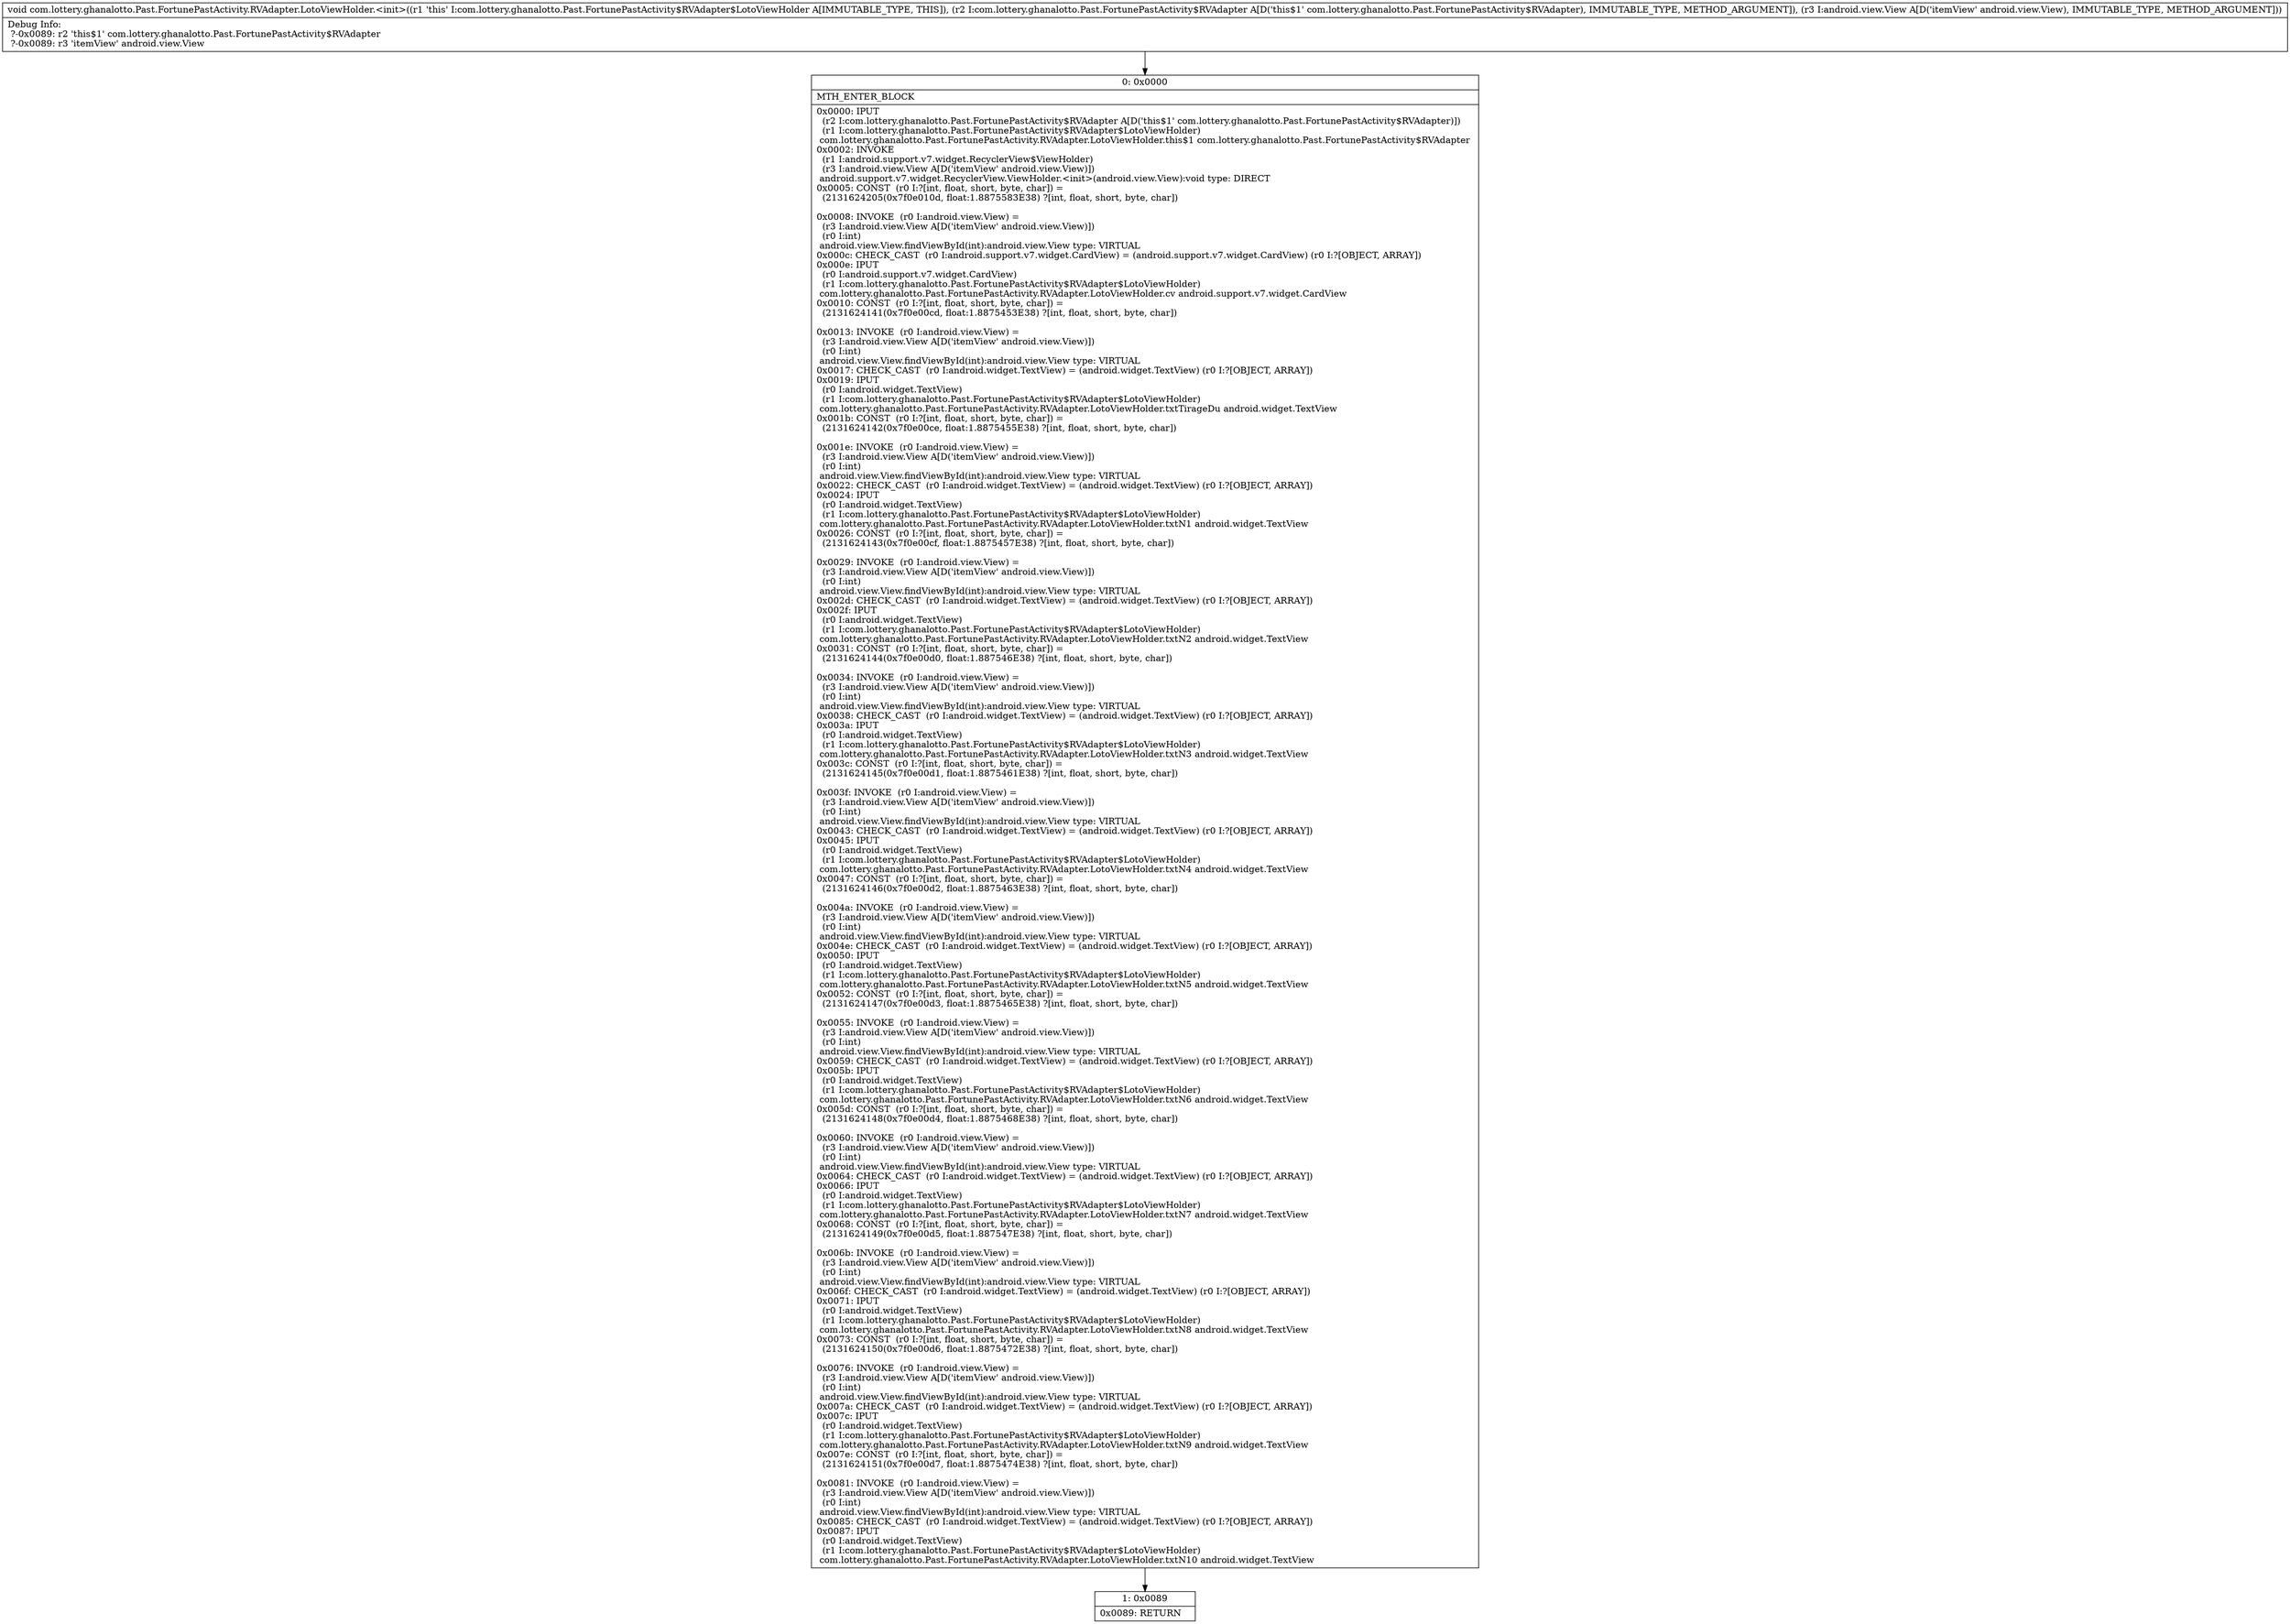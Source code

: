 digraph "CFG forcom.lottery.ghanalotto.Past.FortunePastActivity.RVAdapter.LotoViewHolder.\<init\>(Lcom\/lottery\/ghanalotto\/Past\/FortunePastActivity$RVAdapter;Landroid\/view\/View;)V" {
Node_0 [shape=record,label="{0\:\ 0x0000|MTH_ENTER_BLOCK\l|0x0000: IPUT  \l  (r2 I:com.lottery.ghanalotto.Past.FortunePastActivity$RVAdapter A[D('this$1' com.lottery.ghanalotto.Past.FortunePastActivity$RVAdapter)])\l  (r1 I:com.lottery.ghanalotto.Past.FortunePastActivity$RVAdapter$LotoViewHolder)\l com.lottery.ghanalotto.Past.FortunePastActivity.RVAdapter.LotoViewHolder.this$1 com.lottery.ghanalotto.Past.FortunePastActivity$RVAdapter \l0x0002: INVOKE  \l  (r1 I:android.support.v7.widget.RecyclerView$ViewHolder)\l  (r3 I:android.view.View A[D('itemView' android.view.View)])\l android.support.v7.widget.RecyclerView.ViewHolder.\<init\>(android.view.View):void type: DIRECT \l0x0005: CONST  (r0 I:?[int, float, short, byte, char]) = \l  (2131624205(0x7f0e010d, float:1.8875583E38) ?[int, float, short, byte, char])\l \l0x0008: INVOKE  (r0 I:android.view.View) = \l  (r3 I:android.view.View A[D('itemView' android.view.View)])\l  (r0 I:int)\l android.view.View.findViewById(int):android.view.View type: VIRTUAL \l0x000c: CHECK_CAST  (r0 I:android.support.v7.widget.CardView) = (android.support.v7.widget.CardView) (r0 I:?[OBJECT, ARRAY]) \l0x000e: IPUT  \l  (r0 I:android.support.v7.widget.CardView)\l  (r1 I:com.lottery.ghanalotto.Past.FortunePastActivity$RVAdapter$LotoViewHolder)\l com.lottery.ghanalotto.Past.FortunePastActivity.RVAdapter.LotoViewHolder.cv android.support.v7.widget.CardView \l0x0010: CONST  (r0 I:?[int, float, short, byte, char]) = \l  (2131624141(0x7f0e00cd, float:1.8875453E38) ?[int, float, short, byte, char])\l \l0x0013: INVOKE  (r0 I:android.view.View) = \l  (r3 I:android.view.View A[D('itemView' android.view.View)])\l  (r0 I:int)\l android.view.View.findViewById(int):android.view.View type: VIRTUAL \l0x0017: CHECK_CAST  (r0 I:android.widget.TextView) = (android.widget.TextView) (r0 I:?[OBJECT, ARRAY]) \l0x0019: IPUT  \l  (r0 I:android.widget.TextView)\l  (r1 I:com.lottery.ghanalotto.Past.FortunePastActivity$RVAdapter$LotoViewHolder)\l com.lottery.ghanalotto.Past.FortunePastActivity.RVAdapter.LotoViewHolder.txtTirageDu android.widget.TextView \l0x001b: CONST  (r0 I:?[int, float, short, byte, char]) = \l  (2131624142(0x7f0e00ce, float:1.8875455E38) ?[int, float, short, byte, char])\l \l0x001e: INVOKE  (r0 I:android.view.View) = \l  (r3 I:android.view.View A[D('itemView' android.view.View)])\l  (r0 I:int)\l android.view.View.findViewById(int):android.view.View type: VIRTUAL \l0x0022: CHECK_CAST  (r0 I:android.widget.TextView) = (android.widget.TextView) (r0 I:?[OBJECT, ARRAY]) \l0x0024: IPUT  \l  (r0 I:android.widget.TextView)\l  (r1 I:com.lottery.ghanalotto.Past.FortunePastActivity$RVAdapter$LotoViewHolder)\l com.lottery.ghanalotto.Past.FortunePastActivity.RVAdapter.LotoViewHolder.txtN1 android.widget.TextView \l0x0026: CONST  (r0 I:?[int, float, short, byte, char]) = \l  (2131624143(0x7f0e00cf, float:1.8875457E38) ?[int, float, short, byte, char])\l \l0x0029: INVOKE  (r0 I:android.view.View) = \l  (r3 I:android.view.View A[D('itemView' android.view.View)])\l  (r0 I:int)\l android.view.View.findViewById(int):android.view.View type: VIRTUAL \l0x002d: CHECK_CAST  (r0 I:android.widget.TextView) = (android.widget.TextView) (r0 I:?[OBJECT, ARRAY]) \l0x002f: IPUT  \l  (r0 I:android.widget.TextView)\l  (r1 I:com.lottery.ghanalotto.Past.FortunePastActivity$RVAdapter$LotoViewHolder)\l com.lottery.ghanalotto.Past.FortunePastActivity.RVAdapter.LotoViewHolder.txtN2 android.widget.TextView \l0x0031: CONST  (r0 I:?[int, float, short, byte, char]) = \l  (2131624144(0x7f0e00d0, float:1.887546E38) ?[int, float, short, byte, char])\l \l0x0034: INVOKE  (r0 I:android.view.View) = \l  (r3 I:android.view.View A[D('itemView' android.view.View)])\l  (r0 I:int)\l android.view.View.findViewById(int):android.view.View type: VIRTUAL \l0x0038: CHECK_CAST  (r0 I:android.widget.TextView) = (android.widget.TextView) (r0 I:?[OBJECT, ARRAY]) \l0x003a: IPUT  \l  (r0 I:android.widget.TextView)\l  (r1 I:com.lottery.ghanalotto.Past.FortunePastActivity$RVAdapter$LotoViewHolder)\l com.lottery.ghanalotto.Past.FortunePastActivity.RVAdapter.LotoViewHolder.txtN3 android.widget.TextView \l0x003c: CONST  (r0 I:?[int, float, short, byte, char]) = \l  (2131624145(0x7f0e00d1, float:1.8875461E38) ?[int, float, short, byte, char])\l \l0x003f: INVOKE  (r0 I:android.view.View) = \l  (r3 I:android.view.View A[D('itemView' android.view.View)])\l  (r0 I:int)\l android.view.View.findViewById(int):android.view.View type: VIRTUAL \l0x0043: CHECK_CAST  (r0 I:android.widget.TextView) = (android.widget.TextView) (r0 I:?[OBJECT, ARRAY]) \l0x0045: IPUT  \l  (r0 I:android.widget.TextView)\l  (r1 I:com.lottery.ghanalotto.Past.FortunePastActivity$RVAdapter$LotoViewHolder)\l com.lottery.ghanalotto.Past.FortunePastActivity.RVAdapter.LotoViewHolder.txtN4 android.widget.TextView \l0x0047: CONST  (r0 I:?[int, float, short, byte, char]) = \l  (2131624146(0x7f0e00d2, float:1.8875463E38) ?[int, float, short, byte, char])\l \l0x004a: INVOKE  (r0 I:android.view.View) = \l  (r3 I:android.view.View A[D('itemView' android.view.View)])\l  (r0 I:int)\l android.view.View.findViewById(int):android.view.View type: VIRTUAL \l0x004e: CHECK_CAST  (r0 I:android.widget.TextView) = (android.widget.TextView) (r0 I:?[OBJECT, ARRAY]) \l0x0050: IPUT  \l  (r0 I:android.widget.TextView)\l  (r1 I:com.lottery.ghanalotto.Past.FortunePastActivity$RVAdapter$LotoViewHolder)\l com.lottery.ghanalotto.Past.FortunePastActivity.RVAdapter.LotoViewHolder.txtN5 android.widget.TextView \l0x0052: CONST  (r0 I:?[int, float, short, byte, char]) = \l  (2131624147(0x7f0e00d3, float:1.8875465E38) ?[int, float, short, byte, char])\l \l0x0055: INVOKE  (r0 I:android.view.View) = \l  (r3 I:android.view.View A[D('itemView' android.view.View)])\l  (r0 I:int)\l android.view.View.findViewById(int):android.view.View type: VIRTUAL \l0x0059: CHECK_CAST  (r0 I:android.widget.TextView) = (android.widget.TextView) (r0 I:?[OBJECT, ARRAY]) \l0x005b: IPUT  \l  (r0 I:android.widget.TextView)\l  (r1 I:com.lottery.ghanalotto.Past.FortunePastActivity$RVAdapter$LotoViewHolder)\l com.lottery.ghanalotto.Past.FortunePastActivity.RVAdapter.LotoViewHolder.txtN6 android.widget.TextView \l0x005d: CONST  (r0 I:?[int, float, short, byte, char]) = \l  (2131624148(0x7f0e00d4, float:1.8875468E38) ?[int, float, short, byte, char])\l \l0x0060: INVOKE  (r0 I:android.view.View) = \l  (r3 I:android.view.View A[D('itemView' android.view.View)])\l  (r0 I:int)\l android.view.View.findViewById(int):android.view.View type: VIRTUAL \l0x0064: CHECK_CAST  (r0 I:android.widget.TextView) = (android.widget.TextView) (r0 I:?[OBJECT, ARRAY]) \l0x0066: IPUT  \l  (r0 I:android.widget.TextView)\l  (r1 I:com.lottery.ghanalotto.Past.FortunePastActivity$RVAdapter$LotoViewHolder)\l com.lottery.ghanalotto.Past.FortunePastActivity.RVAdapter.LotoViewHolder.txtN7 android.widget.TextView \l0x0068: CONST  (r0 I:?[int, float, short, byte, char]) = \l  (2131624149(0x7f0e00d5, float:1.887547E38) ?[int, float, short, byte, char])\l \l0x006b: INVOKE  (r0 I:android.view.View) = \l  (r3 I:android.view.View A[D('itemView' android.view.View)])\l  (r0 I:int)\l android.view.View.findViewById(int):android.view.View type: VIRTUAL \l0x006f: CHECK_CAST  (r0 I:android.widget.TextView) = (android.widget.TextView) (r0 I:?[OBJECT, ARRAY]) \l0x0071: IPUT  \l  (r0 I:android.widget.TextView)\l  (r1 I:com.lottery.ghanalotto.Past.FortunePastActivity$RVAdapter$LotoViewHolder)\l com.lottery.ghanalotto.Past.FortunePastActivity.RVAdapter.LotoViewHolder.txtN8 android.widget.TextView \l0x0073: CONST  (r0 I:?[int, float, short, byte, char]) = \l  (2131624150(0x7f0e00d6, float:1.8875472E38) ?[int, float, short, byte, char])\l \l0x0076: INVOKE  (r0 I:android.view.View) = \l  (r3 I:android.view.View A[D('itemView' android.view.View)])\l  (r0 I:int)\l android.view.View.findViewById(int):android.view.View type: VIRTUAL \l0x007a: CHECK_CAST  (r0 I:android.widget.TextView) = (android.widget.TextView) (r0 I:?[OBJECT, ARRAY]) \l0x007c: IPUT  \l  (r0 I:android.widget.TextView)\l  (r1 I:com.lottery.ghanalotto.Past.FortunePastActivity$RVAdapter$LotoViewHolder)\l com.lottery.ghanalotto.Past.FortunePastActivity.RVAdapter.LotoViewHolder.txtN9 android.widget.TextView \l0x007e: CONST  (r0 I:?[int, float, short, byte, char]) = \l  (2131624151(0x7f0e00d7, float:1.8875474E38) ?[int, float, short, byte, char])\l \l0x0081: INVOKE  (r0 I:android.view.View) = \l  (r3 I:android.view.View A[D('itemView' android.view.View)])\l  (r0 I:int)\l android.view.View.findViewById(int):android.view.View type: VIRTUAL \l0x0085: CHECK_CAST  (r0 I:android.widget.TextView) = (android.widget.TextView) (r0 I:?[OBJECT, ARRAY]) \l0x0087: IPUT  \l  (r0 I:android.widget.TextView)\l  (r1 I:com.lottery.ghanalotto.Past.FortunePastActivity$RVAdapter$LotoViewHolder)\l com.lottery.ghanalotto.Past.FortunePastActivity.RVAdapter.LotoViewHolder.txtN10 android.widget.TextView \l}"];
Node_1 [shape=record,label="{1\:\ 0x0089|0x0089: RETURN   \l}"];
MethodNode[shape=record,label="{void com.lottery.ghanalotto.Past.FortunePastActivity.RVAdapter.LotoViewHolder.\<init\>((r1 'this' I:com.lottery.ghanalotto.Past.FortunePastActivity$RVAdapter$LotoViewHolder A[IMMUTABLE_TYPE, THIS]), (r2 I:com.lottery.ghanalotto.Past.FortunePastActivity$RVAdapter A[D('this$1' com.lottery.ghanalotto.Past.FortunePastActivity$RVAdapter), IMMUTABLE_TYPE, METHOD_ARGUMENT]), (r3 I:android.view.View A[D('itemView' android.view.View), IMMUTABLE_TYPE, METHOD_ARGUMENT]))  | Debug Info:\l  ?\-0x0089: r2 'this$1' com.lottery.ghanalotto.Past.FortunePastActivity$RVAdapter\l  ?\-0x0089: r3 'itemView' android.view.View\l}"];
MethodNode -> Node_0;
Node_0 -> Node_1;
}

